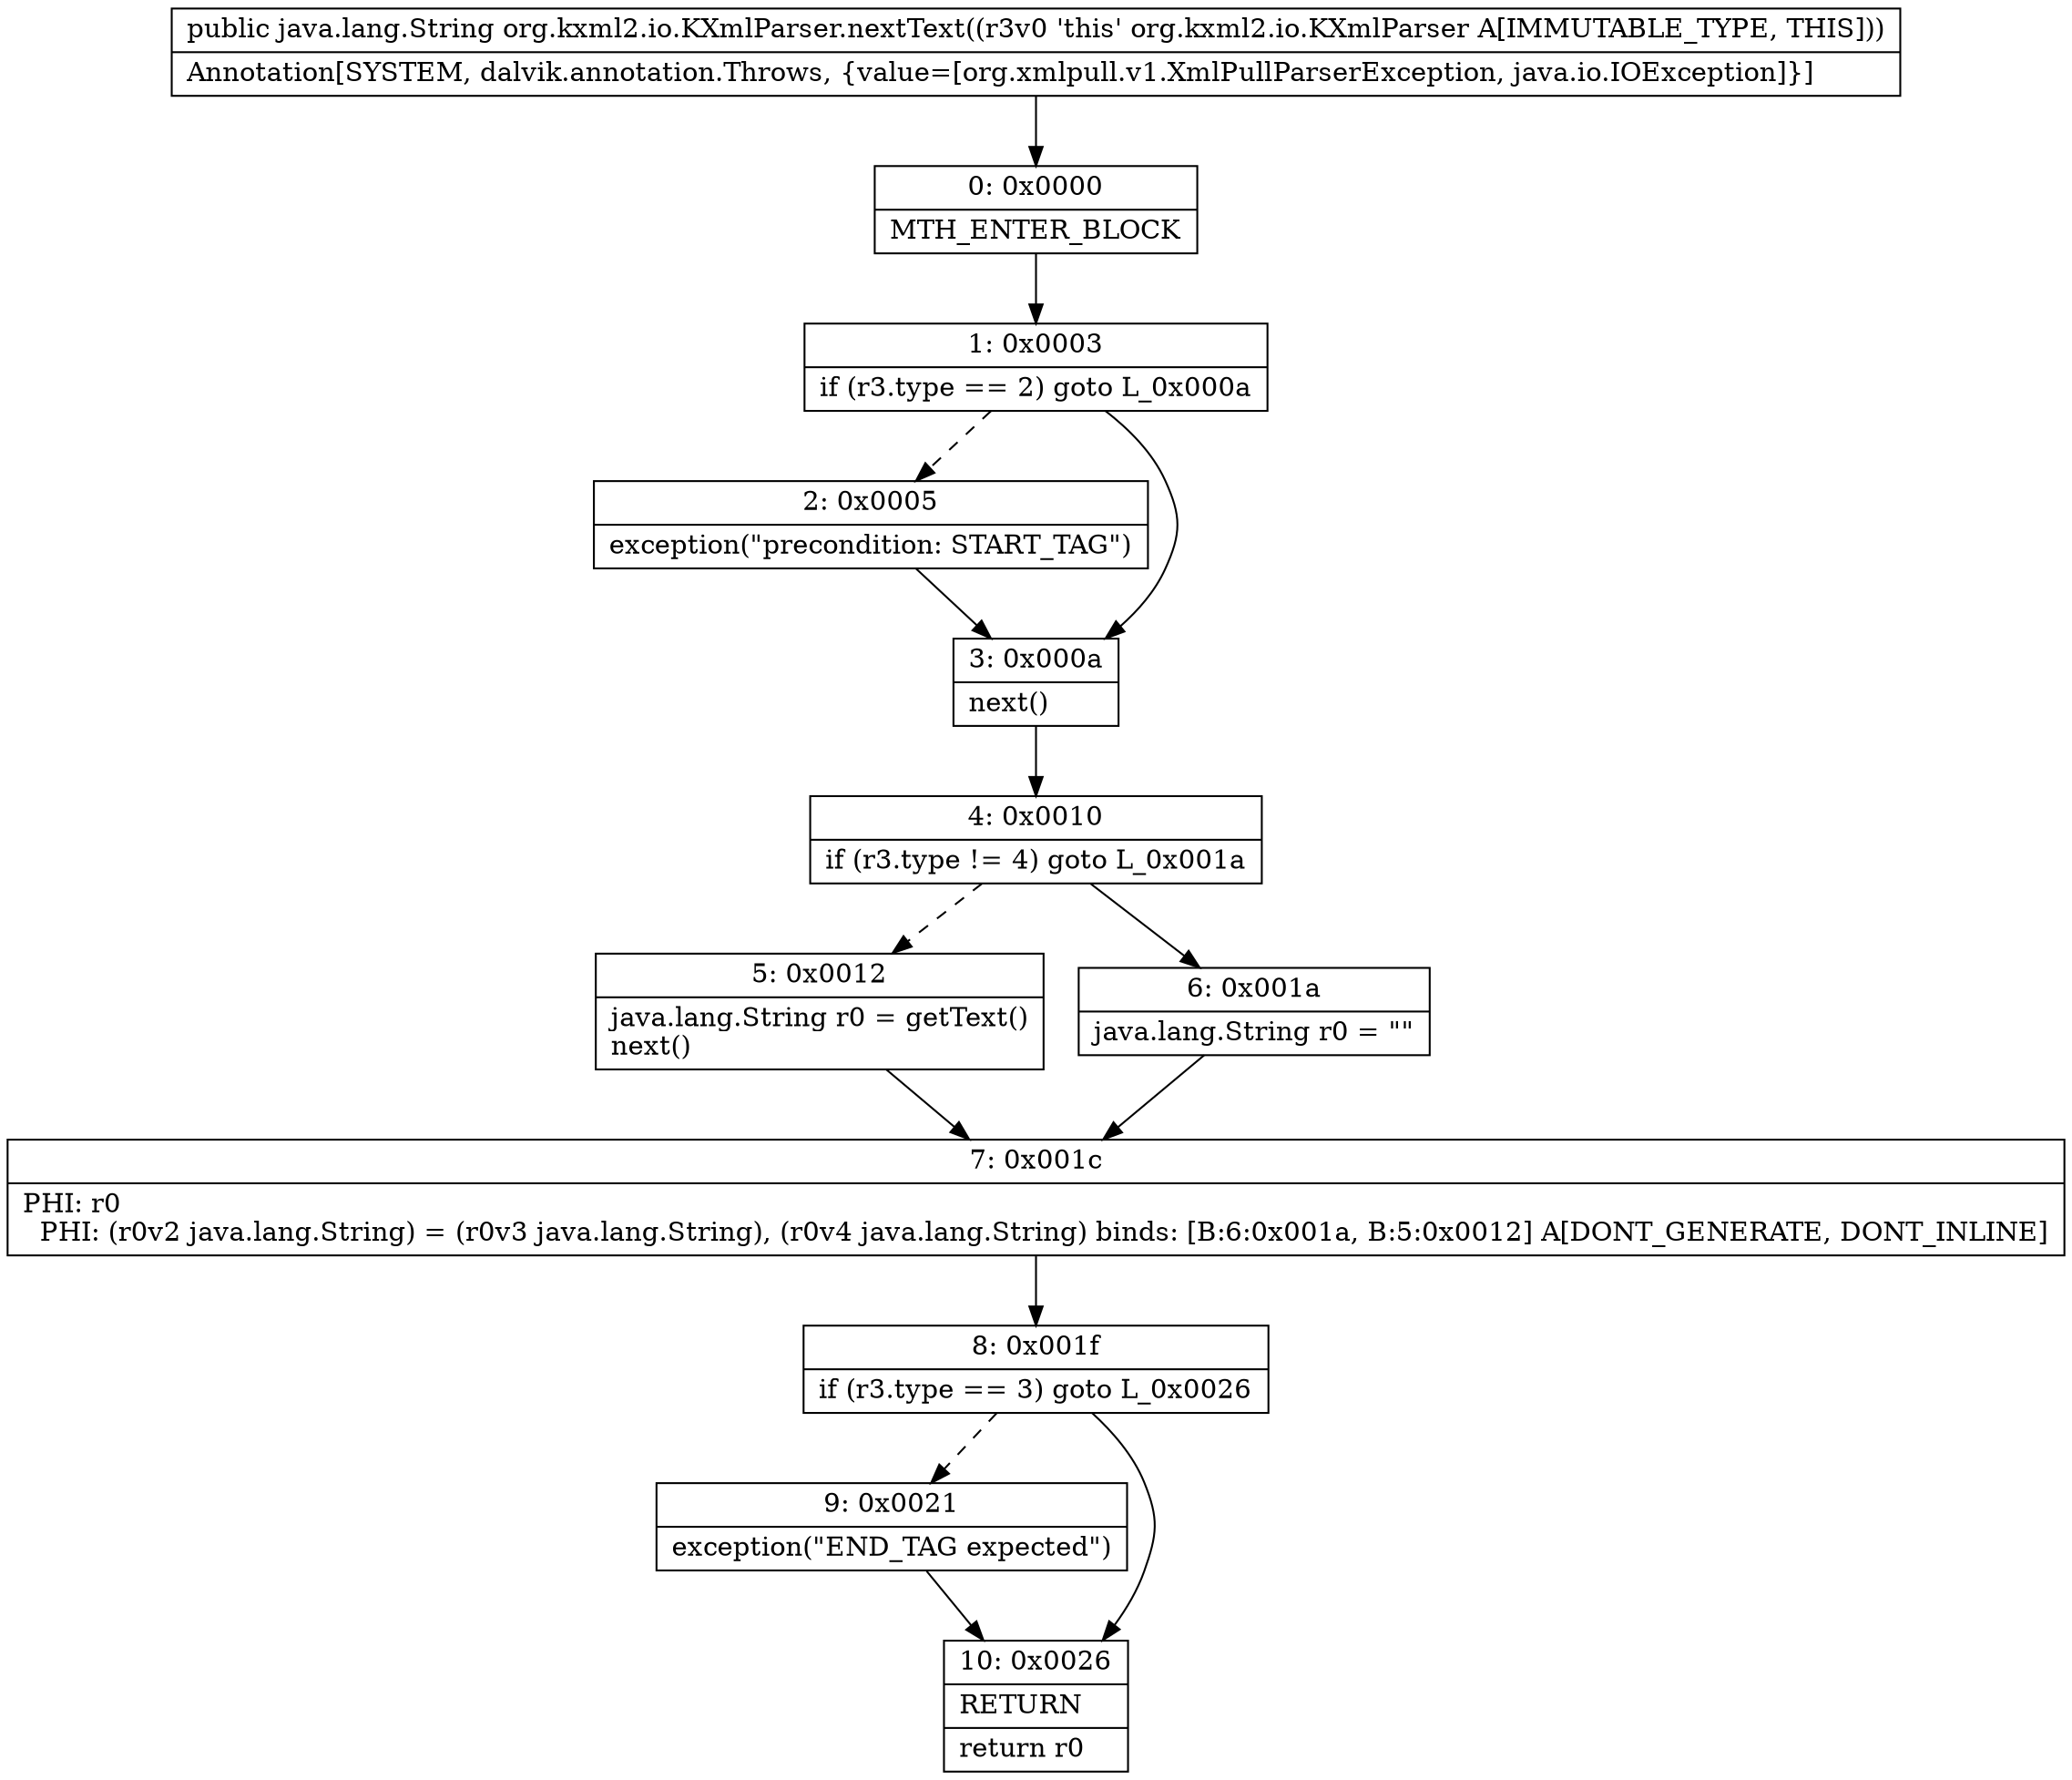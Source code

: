 digraph "CFG fororg.kxml2.io.KXmlParser.nextText()Ljava\/lang\/String;" {
Node_0 [shape=record,label="{0\:\ 0x0000|MTH_ENTER_BLOCK\l}"];
Node_1 [shape=record,label="{1\:\ 0x0003|if (r3.type == 2) goto L_0x000a\l}"];
Node_2 [shape=record,label="{2\:\ 0x0005|exception(\"precondition: START_TAG\")\l}"];
Node_3 [shape=record,label="{3\:\ 0x000a|next()\l}"];
Node_4 [shape=record,label="{4\:\ 0x0010|if (r3.type != 4) goto L_0x001a\l}"];
Node_5 [shape=record,label="{5\:\ 0x0012|java.lang.String r0 = getText()\lnext()\l}"];
Node_6 [shape=record,label="{6\:\ 0x001a|java.lang.String r0 = \"\"\l}"];
Node_7 [shape=record,label="{7\:\ 0x001c|PHI: r0 \l  PHI: (r0v2 java.lang.String) = (r0v3 java.lang.String), (r0v4 java.lang.String) binds: [B:6:0x001a, B:5:0x0012] A[DONT_GENERATE, DONT_INLINE]\l}"];
Node_8 [shape=record,label="{8\:\ 0x001f|if (r3.type == 3) goto L_0x0026\l}"];
Node_9 [shape=record,label="{9\:\ 0x0021|exception(\"END_TAG expected\")\l}"];
Node_10 [shape=record,label="{10\:\ 0x0026|RETURN\l|return r0\l}"];
MethodNode[shape=record,label="{public java.lang.String org.kxml2.io.KXmlParser.nextText((r3v0 'this' org.kxml2.io.KXmlParser A[IMMUTABLE_TYPE, THIS]))  | Annotation[SYSTEM, dalvik.annotation.Throws, \{value=[org.xmlpull.v1.XmlPullParserException, java.io.IOException]\}]\l}"];
MethodNode -> Node_0;
Node_0 -> Node_1;
Node_1 -> Node_2[style=dashed];
Node_1 -> Node_3;
Node_2 -> Node_3;
Node_3 -> Node_4;
Node_4 -> Node_5[style=dashed];
Node_4 -> Node_6;
Node_5 -> Node_7;
Node_6 -> Node_7;
Node_7 -> Node_8;
Node_8 -> Node_9[style=dashed];
Node_8 -> Node_10;
Node_9 -> Node_10;
}

